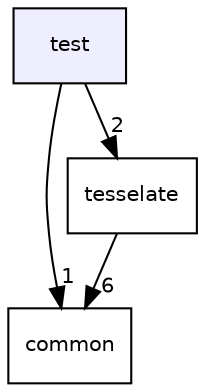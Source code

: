 digraph "test" {
  compound=true
  node [ fontsize="10", fontname="Helvetica"];
  edge [ labelfontsize="10", labelfontname="Helvetica"];
  dir_f5c708fb191cfba20d806aae06121cb5 [shape=box, label="test", style="filled", fillcolor="#eeeeff", pencolor="black", URL="dir_f5c708fb191cfba20d806aae06121cb5.html"];
  dir_789918f9070a5ca502a2b7f3cd6807fd [shape=box label="common" URL="dir_789918f9070a5ca502a2b7f3cd6807fd.html"];
  dir_4f822be7a3cfcf5d1b937e98902c732f [shape=box label="tesselate" URL="dir_4f822be7a3cfcf5d1b937e98902c732f.html"];
  dir_4f822be7a3cfcf5d1b937e98902c732f->dir_789918f9070a5ca502a2b7f3cd6807fd [headlabel="6", labeldistance=1.5 headhref="dir_000005_000004.html"];
  dir_f5c708fb191cfba20d806aae06121cb5->dir_789918f9070a5ca502a2b7f3cd6807fd [headlabel="1", labeldistance=1.5 headhref="dir_000006_000004.html"];
  dir_f5c708fb191cfba20d806aae06121cb5->dir_4f822be7a3cfcf5d1b937e98902c732f [headlabel="2", labeldistance=1.5 headhref="dir_000006_000005.html"];
}
